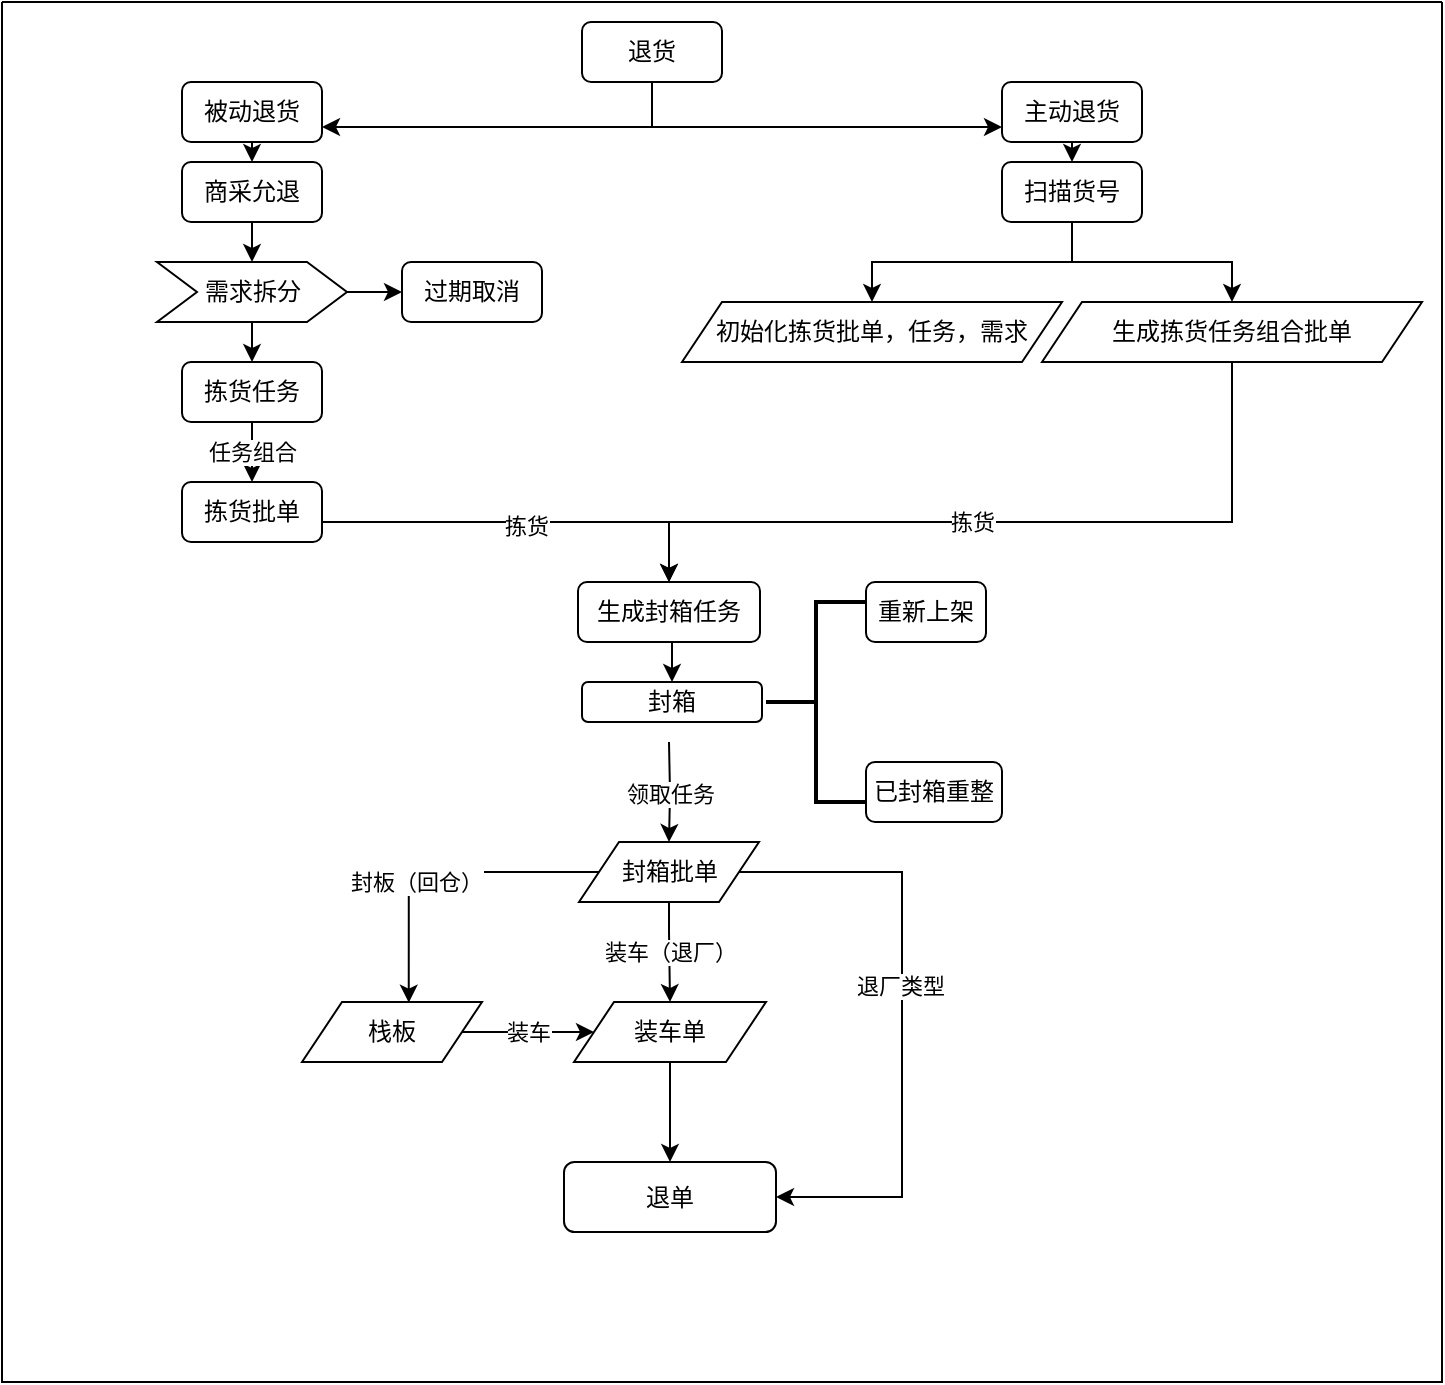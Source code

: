 <mxfile version="20.8.16" type="github">
  <diagram name="第 1 页" id="OZep9CaIAdIT41If5Kvq">
    <mxGraphModel dx="1434" dy="765" grid="1" gridSize="10" guides="1" tooltips="1" connect="1" arrows="1" fold="1" page="1" pageScale="1" pageWidth="827" pageHeight="1169" math="0" shadow="0">
      <root>
        <mxCell id="0" />
        <mxCell id="1" parent="0" />
        <mxCell id="x85abNaiXezf-iu8S1-o-2" value="" style="swimlane;startSize=0;" parent="1" vertex="1">
          <mxGeometry x="60" y="30" width="720" height="690" as="geometry">
            <mxRectangle x="80" y="40" width="50" height="40" as="alternateBounds" />
          </mxGeometry>
        </mxCell>
        <mxCell id="x85abNaiXezf-iu8S1-o-11" style="edgeStyle=orthogonalEdgeStyle;rounded=0;orthogonalLoop=1;jettySize=auto;html=1;exitX=0.5;exitY=1;exitDx=0;exitDy=0;entryX=1;entryY=0.75;entryDx=0;entryDy=0;" parent="x85abNaiXezf-iu8S1-o-2" source="x85abNaiXezf-iu8S1-o-1" target="x85abNaiXezf-iu8S1-o-6" edge="1">
          <mxGeometry relative="1" as="geometry" />
        </mxCell>
        <mxCell id="x85abNaiXezf-iu8S1-o-12" style="edgeStyle=orthogonalEdgeStyle;rounded=0;orthogonalLoop=1;jettySize=auto;html=1;exitX=0.5;exitY=1;exitDx=0;exitDy=0;entryX=0;entryY=0.75;entryDx=0;entryDy=0;" parent="x85abNaiXezf-iu8S1-o-2" source="x85abNaiXezf-iu8S1-o-1" target="x85abNaiXezf-iu8S1-o-7" edge="1">
          <mxGeometry relative="1" as="geometry" />
        </mxCell>
        <mxCell id="x85abNaiXezf-iu8S1-o-1" value="退货" style="rounded=1;whiteSpace=wrap;html=1;" parent="x85abNaiXezf-iu8S1-o-2" vertex="1">
          <mxGeometry x="290" y="10" width="70" height="30" as="geometry" />
        </mxCell>
        <mxCell id="x85abNaiXezf-iu8S1-o-13" style="edgeStyle=orthogonalEdgeStyle;rounded=0;orthogonalLoop=1;jettySize=auto;html=1;exitX=0.5;exitY=1;exitDx=0;exitDy=0;entryX=0.5;entryY=0;entryDx=0;entryDy=0;" parent="x85abNaiXezf-iu8S1-o-2" source="x85abNaiXezf-iu8S1-o-6" target="x85abNaiXezf-iu8S1-o-8" edge="1">
          <mxGeometry relative="1" as="geometry" />
        </mxCell>
        <mxCell id="x85abNaiXezf-iu8S1-o-6" value="被动退货" style="rounded=1;whiteSpace=wrap;html=1;" parent="x85abNaiXezf-iu8S1-o-2" vertex="1">
          <mxGeometry x="90" y="40" width="70" height="30" as="geometry" />
        </mxCell>
        <mxCell id="x85abNaiXezf-iu8S1-o-14" style="edgeStyle=orthogonalEdgeStyle;rounded=0;orthogonalLoop=1;jettySize=auto;html=1;exitX=0.5;exitY=1;exitDx=0;exitDy=0;entryX=0.5;entryY=0;entryDx=0;entryDy=0;" parent="x85abNaiXezf-iu8S1-o-2" source="x85abNaiXezf-iu8S1-o-7" target="x85abNaiXezf-iu8S1-o-9" edge="1">
          <mxGeometry relative="1" as="geometry" />
        </mxCell>
        <mxCell id="x85abNaiXezf-iu8S1-o-7" value="主动退货" style="rounded=1;whiteSpace=wrap;html=1;" parent="x85abNaiXezf-iu8S1-o-2" vertex="1">
          <mxGeometry x="500" y="40" width="70" height="30" as="geometry" />
        </mxCell>
        <mxCell id="x85abNaiXezf-iu8S1-o-17" style="edgeStyle=orthogonalEdgeStyle;rounded=0;orthogonalLoop=1;jettySize=auto;html=1;exitX=0.5;exitY=1;exitDx=0;exitDy=0;entryX=0.5;entryY=0;entryDx=0;entryDy=0;" parent="x85abNaiXezf-iu8S1-o-2" source="x85abNaiXezf-iu8S1-o-8" target="x85abNaiXezf-iu8S1-o-16" edge="1">
          <mxGeometry relative="1" as="geometry" />
        </mxCell>
        <mxCell id="x85abNaiXezf-iu8S1-o-8" value="商采允退" style="rounded=1;whiteSpace=wrap;html=1;" parent="x85abNaiXezf-iu8S1-o-2" vertex="1">
          <mxGeometry x="90" y="80" width="70" height="30" as="geometry" />
        </mxCell>
        <mxCell id="x85abNaiXezf-iu8S1-o-39" style="edgeStyle=orthogonalEdgeStyle;rounded=0;orthogonalLoop=1;jettySize=auto;html=1;exitX=0.5;exitY=1;exitDx=0;exitDy=0;" parent="x85abNaiXezf-iu8S1-o-2" source="x85abNaiXezf-iu8S1-o-9" target="x85abNaiXezf-iu8S1-o-37" edge="1">
          <mxGeometry relative="1" as="geometry" />
        </mxCell>
        <mxCell id="x85abNaiXezf-iu8S1-o-40" style="edgeStyle=orthogonalEdgeStyle;rounded=0;orthogonalLoop=1;jettySize=auto;html=1;exitX=0.5;exitY=1;exitDx=0;exitDy=0;entryX=0.5;entryY=0;entryDx=0;entryDy=0;" parent="x85abNaiXezf-iu8S1-o-2" source="x85abNaiXezf-iu8S1-o-9" target="x85abNaiXezf-iu8S1-o-38" edge="1">
          <mxGeometry relative="1" as="geometry" />
        </mxCell>
        <mxCell id="x85abNaiXezf-iu8S1-o-9" value="扫描货号" style="rounded=1;whiteSpace=wrap;html=1;" parent="x85abNaiXezf-iu8S1-o-2" vertex="1">
          <mxGeometry x="500" y="80" width="70" height="30" as="geometry" />
        </mxCell>
        <mxCell id="x85abNaiXezf-iu8S1-o-19" style="edgeStyle=orthogonalEdgeStyle;rounded=0;orthogonalLoop=1;jettySize=auto;html=1;exitX=1;exitY=0.5;exitDx=0;exitDy=0;entryX=0;entryY=0.5;entryDx=0;entryDy=0;" parent="x85abNaiXezf-iu8S1-o-2" source="x85abNaiXezf-iu8S1-o-16" target="x85abNaiXezf-iu8S1-o-18" edge="1">
          <mxGeometry relative="1" as="geometry" />
        </mxCell>
        <mxCell id="x85abNaiXezf-iu8S1-o-22" style="edgeStyle=orthogonalEdgeStyle;rounded=0;orthogonalLoop=1;jettySize=auto;html=1;exitX=0.5;exitY=1;exitDx=0;exitDy=0;entryX=0.5;entryY=0;entryDx=0;entryDy=0;" parent="x85abNaiXezf-iu8S1-o-2" source="x85abNaiXezf-iu8S1-o-16" target="x85abNaiXezf-iu8S1-o-21" edge="1">
          <mxGeometry relative="1" as="geometry" />
        </mxCell>
        <mxCell id="x85abNaiXezf-iu8S1-o-16" value="需求拆分" style="shape=step;perimeter=stepPerimeter;whiteSpace=wrap;html=1;fixedSize=1;" parent="x85abNaiXezf-iu8S1-o-2" vertex="1">
          <mxGeometry x="77.5" y="130" width="95" height="30" as="geometry" />
        </mxCell>
        <mxCell id="x85abNaiXezf-iu8S1-o-18" value="过期取消" style="rounded=1;whiteSpace=wrap;html=1;" parent="x85abNaiXezf-iu8S1-o-2" vertex="1">
          <mxGeometry x="200" y="130" width="70" height="30" as="geometry" />
        </mxCell>
        <mxCell id="x85abNaiXezf-iu8S1-o-28" value="任务组合" style="edgeStyle=orthogonalEdgeStyle;rounded=0;orthogonalLoop=1;jettySize=auto;html=1;exitX=0.5;exitY=1;exitDx=0;exitDy=0;entryX=0.5;entryY=0;entryDx=0;entryDy=0;" parent="x85abNaiXezf-iu8S1-o-2" source="x85abNaiXezf-iu8S1-o-21" target="x85abNaiXezf-iu8S1-o-25" edge="1">
          <mxGeometry relative="1" as="geometry" />
        </mxCell>
        <mxCell id="x85abNaiXezf-iu8S1-o-21" value="拣货任务" style="rounded=1;whiteSpace=wrap;html=1;" parent="x85abNaiXezf-iu8S1-o-2" vertex="1">
          <mxGeometry x="90" y="180" width="70" height="30" as="geometry" />
        </mxCell>
        <mxCell id="x85abNaiXezf-iu8S1-o-30" style="edgeStyle=orthogonalEdgeStyle;rounded=0;orthogonalLoop=1;jettySize=auto;html=1;exitX=1;exitY=0.5;exitDx=0;exitDy=0;entryX=0.5;entryY=0;entryDx=0;entryDy=0;" parent="x85abNaiXezf-iu8S1-o-2" source="x85abNaiXezf-iu8S1-o-25" target="x85abNaiXezf-iu8S1-o-29" edge="1">
          <mxGeometry relative="1" as="geometry">
            <Array as="points">
              <mxPoint x="160" y="260" />
              <mxPoint x="334" y="260" />
            </Array>
          </mxGeometry>
        </mxCell>
        <mxCell id="x85abNaiXezf-iu8S1-o-31" value="拣货" style="edgeLabel;html=1;align=center;verticalAlign=middle;resizable=0;points=[];" parent="x85abNaiXezf-iu8S1-o-30" vertex="1" connectable="0">
          <mxGeometry x="0.022" y="-2" relative="1" as="geometry">
            <mxPoint as="offset" />
          </mxGeometry>
        </mxCell>
        <mxCell id="x85abNaiXezf-iu8S1-o-25" value="拣货批单" style="rounded=1;whiteSpace=wrap;html=1;" parent="x85abNaiXezf-iu8S1-o-2" vertex="1">
          <mxGeometry x="90" y="240" width="70" height="30" as="geometry" />
        </mxCell>
        <mxCell id="x85abNaiXezf-iu8S1-o-49" value="领取任务" style="edgeStyle=orthogonalEdgeStyle;rounded=0;orthogonalLoop=1;jettySize=auto;html=1;exitX=0.5;exitY=1;exitDx=0;exitDy=0;entryX=0.5;entryY=0;entryDx=0;entryDy=0;" parent="x85abNaiXezf-iu8S1-o-2" target="x85abNaiXezf-iu8S1-o-48" edge="1">
          <mxGeometry relative="1" as="geometry">
            <mxPoint x="333.5" y="370" as="sourcePoint" />
          </mxGeometry>
        </mxCell>
        <mxCell id="oB_SkExUO-db8S3Or1zj-3" style="edgeStyle=orthogonalEdgeStyle;rounded=0;orthogonalLoop=1;jettySize=auto;html=1;exitX=0.5;exitY=1;exitDx=0;exitDy=0;entryX=0.5;entryY=0;entryDx=0;entryDy=0;" edge="1" parent="x85abNaiXezf-iu8S1-o-2" source="x85abNaiXezf-iu8S1-o-29" target="oB_SkExUO-db8S3Or1zj-1">
          <mxGeometry relative="1" as="geometry" />
        </mxCell>
        <mxCell id="x85abNaiXezf-iu8S1-o-29" value="生成封箱任务" style="rounded=1;whiteSpace=wrap;html=1;" parent="x85abNaiXezf-iu8S1-o-2" vertex="1">
          <mxGeometry x="288" y="290" width="91" height="30" as="geometry" />
        </mxCell>
        <mxCell id="x85abNaiXezf-iu8S1-o-37" value="初始化拣货批单，任务，需求" style="shape=parallelogram;perimeter=parallelogramPerimeter;whiteSpace=wrap;html=1;fixedSize=1;" parent="x85abNaiXezf-iu8S1-o-2" vertex="1">
          <mxGeometry x="340" y="150" width="190" height="30" as="geometry" />
        </mxCell>
        <mxCell id="x85abNaiXezf-iu8S1-o-42" style="edgeStyle=orthogonalEdgeStyle;rounded=0;orthogonalLoop=1;jettySize=auto;html=1;exitX=0.5;exitY=1;exitDx=0;exitDy=0;entryX=0.5;entryY=0;entryDx=0;entryDy=0;" parent="x85abNaiXezf-iu8S1-o-2" source="x85abNaiXezf-iu8S1-o-38" target="x85abNaiXezf-iu8S1-o-29" edge="1">
          <mxGeometry relative="1" as="geometry">
            <Array as="points">
              <mxPoint x="615" y="260" />
              <mxPoint x="334" y="260" />
            </Array>
          </mxGeometry>
        </mxCell>
        <mxCell id="x85abNaiXezf-iu8S1-o-43" value="拣货" style="edgeLabel;html=1;align=center;verticalAlign=middle;resizable=0;points=[];" parent="x85abNaiXezf-iu8S1-o-42" vertex="1" connectable="0">
          <mxGeometry x="0.072" y="-1" relative="1" as="geometry">
            <mxPoint y="1" as="offset" />
          </mxGeometry>
        </mxCell>
        <mxCell id="x85abNaiXezf-iu8S1-o-38" value="生成拣货任务组合批单" style="shape=parallelogram;perimeter=parallelogramPerimeter;whiteSpace=wrap;html=1;fixedSize=1;" parent="x85abNaiXezf-iu8S1-o-2" vertex="1">
          <mxGeometry x="520" y="150" width="190" height="30" as="geometry" />
        </mxCell>
        <mxCell id="x85abNaiXezf-iu8S1-o-52" style="edgeStyle=orthogonalEdgeStyle;rounded=0;orthogonalLoop=1;jettySize=auto;html=1;exitX=0;exitY=0.5;exitDx=0;exitDy=0;entryX=0.593;entryY=0.011;entryDx=0;entryDy=0;entryPerimeter=0;" parent="x85abNaiXezf-iu8S1-o-2" source="x85abNaiXezf-iu8S1-o-48" target="x85abNaiXezf-iu8S1-o-50" edge="1">
          <mxGeometry relative="1" as="geometry" />
        </mxCell>
        <mxCell id="x85abNaiXezf-iu8S1-o-53" value="封板（回仓）" style="edgeLabel;html=1;align=center;verticalAlign=middle;resizable=0;points=[];" parent="x85abNaiXezf-iu8S1-o-52" vertex="1" connectable="0">
          <mxGeometry x="0.24" y="3" relative="1" as="geometry">
            <mxPoint as="offset" />
          </mxGeometry>
        </mxCell>
        <mxCell id="x85abNaiXezf-iu8S1-o-60" value="装车（退厂）" style="edgeStyle=orthogonalEdgeStyle;rounded=0;orthogonalLoop=1;jettySize=auto;html=1;exitX=0.5;exitY=1;exitDx=0;exitDy=0;entryX=0.5;entryY=0;entryDx=0;entryDy=0;" parent="x85abNaiXezf-iu8S1-o-2" source="x85abNaiXezf-iu8S1-o-48" target="x85abNaiXezf-iu8S1-o-51" edge="1">
          <mxGeometry relative="1" as="geometry">
            <Array as="points">
              <mxPoint x="334" y="465" />
            </Array>
          </mxGeometry>
        </mxCell>
        <mxCell id="x85abNaiXezf-iu8S1-o-61" style="edgeStyle=orthogonalEdgeStyle;rounded=0;orthogonalLoop=1;jettySize=auto;html=1;exitX=1;exitY=0.5;exitDx=0;exitDy=0;entryX=1;entryY=0.5;entryDx=0;entryDy=0;" parent="x85abNaiXezf-iu8S1-o-2" source="x85abNaiXezf-iu8S1-o-48" target="x85abNaiXezf-iu8S1-o-56" edge="1">
          <mxGeometry relative="1" as="geometry">
            <Array as="points">
              <mxPoint x="450" y="435" />
              <mxPoint x="450" y="598" />
            </Array>
          </mxGeometry>
        </mxCell>
        <mxCell id="x85abNaiXezf-iu8S1-o-62" value="退厂类型" style="edgeLabel;html=1;align=center;verticalAlign=middle;resizable=0;points=[];" parent="x85abNaiXezf-iu8S1-o-61" vertex="1" connectable="0">
          <mxGeometry x="-0.097" y="-1" relative="1" as="geometry">
            <mxPoint as="offset" />
          </mxGeometry>
        </mxCell>
        <mxCell id="x85abNaiXezf-iu8S1-o-48" value="封箱批单" style="shape=parallelogram;perimeter=parallelogramPerimeter;whiteSpace=wrap;html=1;fixedSize=1;" parent="x85abNaiXezf-iu8S1-o-2" vertex="1">
          <mxGeometry x="288.5" y="420" width="90" height="30" as="geometry" />
        </mxCell>
        <mxCell id="x85abNaiXezf-iu8S1-o-55" value="装车" style="edgeStyle=orthogonalEdgeStyle;rounded=0;orthogonalLoop=1;jettySize=auto;html=1;exitX=1;exitY=0.5;exitDx=0;exitDy=0;entryX=0;entryY=0.5;entryDx=0;entryDy=0;" parent="x85abNaiXezf-iu8S1-o-2" source="x85abNaiXezf-iu8S1-o-50" target="x85abNaiXezf-iu8S1-o-51" edge="1">
          <mxGeometry relative="1" as="geometry" />
        </mxCell>
        <mxCell id="x85abNaiXezf-iu8S1-o-50" value="栈板" style="shape=parallelogram;perimeter=parallelogramPerimeter;whiteSpace=wrap;html=1;fixedSize=1;" parent="x85abNaiXezf-iu8S1-o-2" vertex="1">
          <mxGeometry x="150" y="500" width="90" height="30" as="geometry" />
        </mxCell>
        <mxCell id="x85abNaiXezf-iu8S1-o-57" style="edgeStyle=orthogonalEdgeStyle;rounded=0;orthogonalLoop=1;jettySize=auto;html=1;exitX=0.5;exitY=1;exitDx=0;exitDy=0;entryX=0.5;entryY=0;entryDx=0;entryDy=0;" parent="x85abNaiXezf-iu8S1-o-2" source="x85abNaiXezf-iu8S1-o-51" target="x85abNaiXezf-iu8S1-o-56" edge="1">
          <mxGeometry relative="1" as="geometry" />
        </mxCell>
        <mxCell id="x85abNaiXezf-iu8S1-o-51" value="装车单" style="shape=parallelogram;perimeter=parallelogramPerimeter;whiteSpace=wrap;html=1;fixedSize=1;" parent="x85abNaiXezf-iu8S1-o-2" vertex="1">
          <mxGeometry x="286" y="500" width="96" height="30" as="geometry" />
        </mxCell>
        <mxCell id="x85abNaiXezf-iu8S1-o-56" value="退单" style="rounded=1;whiteSpace=wrap;html=1;" parent="x85abNaiXezf-iu8S1-o-2" vertex="1">
          <mxGeometry x="281" y="580" width="106" height="35" as="geometry" />
        </mxCell>
        <mxCell id="oB_SkExUO-db8S3Or1zj-1" value="封箱" style="rounded=1;whiteSpace=wrap;html=1;" vertex="1" parent="x85abNaiXezf-iu8S1-o-2">
          <mxGeometry x="290" y="340" width="90" height="20" as="geometry" />
        </mxCell>
        <mxCell id="oB_SkExUO-db8S3Or1zj-4" value="" style="strokeWidth=2;html=1;shape=mxgraph.flowchart.annotation_2;align=left;labelPosition=right;pointerEvents=1;" vertex="1" parent="x85abNaiXezf-iu8S1-o-2">
          <mxGeometry x="382" y="300" width="50" height="100" as="geometry" />
        </mxCell>
        <mxCell id="oB_SkExUO-db8S3Or1zj-5" value="重新上架" style="rounded=1;whiteSpace=wrap;html=1;" vertex="1" parent="x85abNaiXezf-iu8S1-o-2">
          <mxGeometry x="432" y="290" width="60" height="30" as="geometry" />
        </mxCell>
        <mxCell id="oB_SkExUO-db8S3Or1zj-6" value="已封箱重整" style="rounded=1;whiteSpace=wrap;html=1;" vertex="1" parent="x85abNaiXezf-iu8S1-o-2">
          <mxGeometry x="432" y="380" width="68" height="30" as="geometry" />
        </mxCell>
      </root>
    </mxGraphModel>
  </diagram>
</mxfile>
